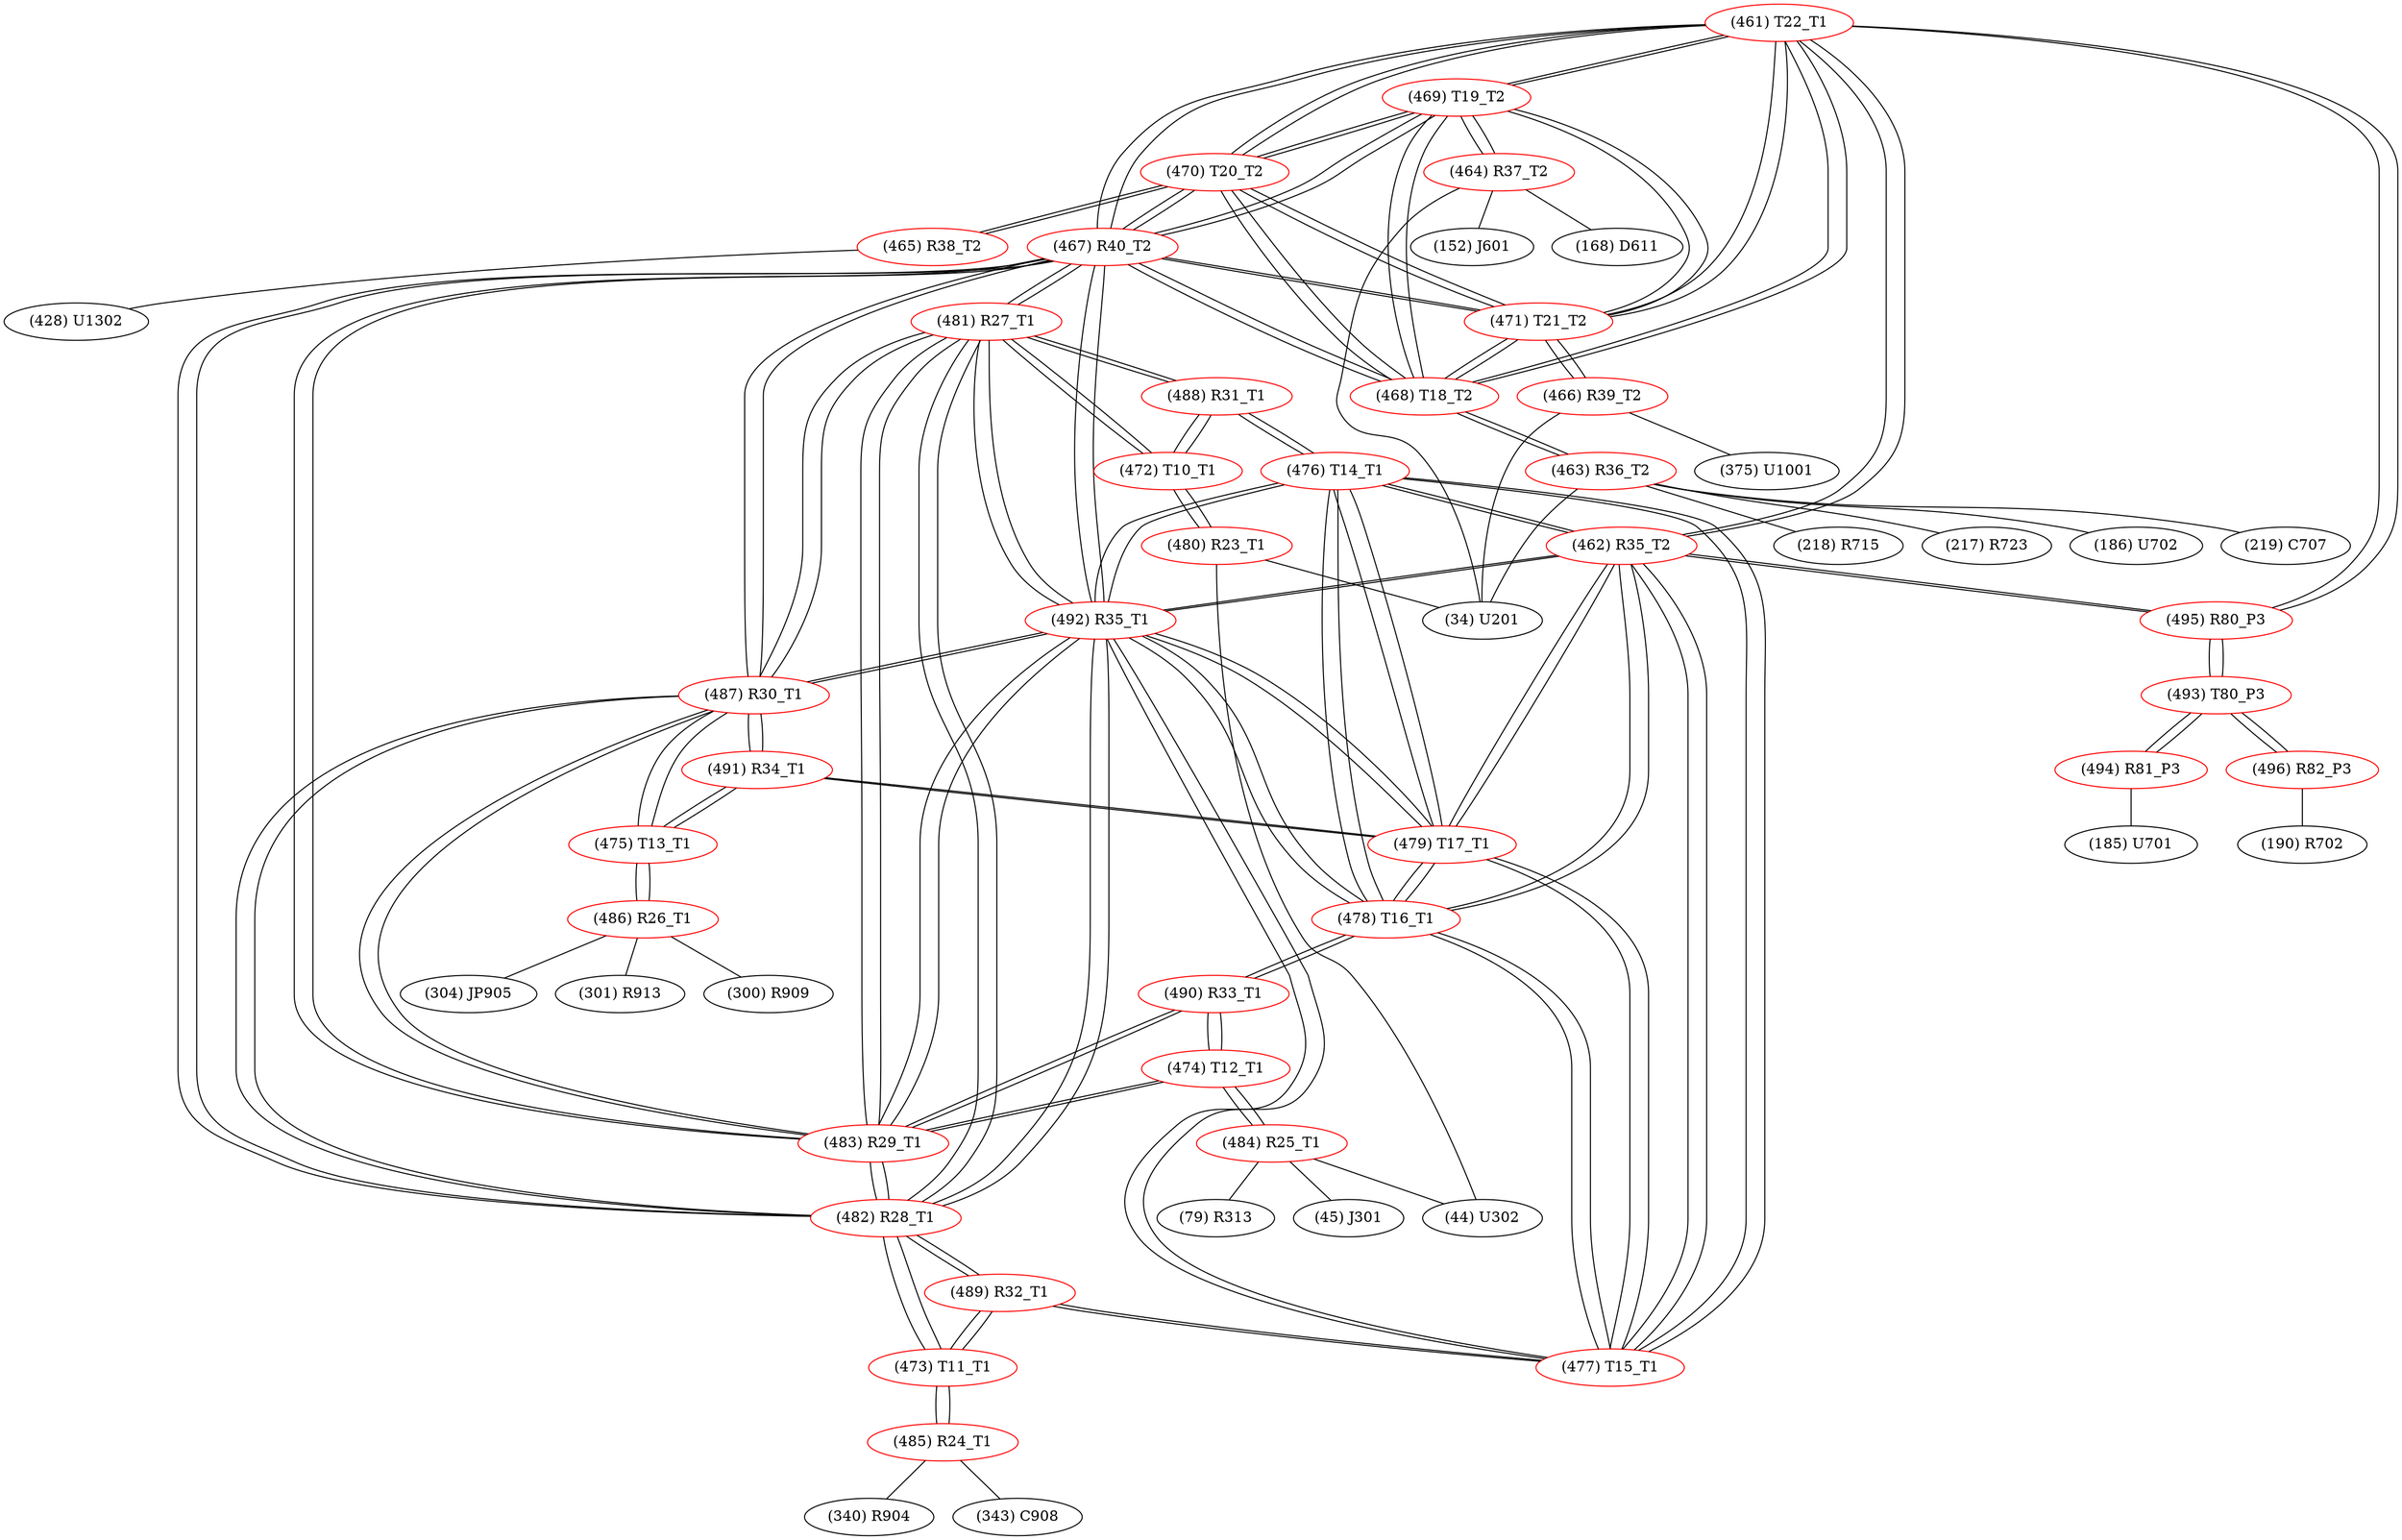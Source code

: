 graph {
	461 [label="(461) T22_T1" color=red]
	469 [label="(469) T19_T2"]
	470 [label="(470) T20_T2"]
	471 [label="(471) T21_T2"]
	468 [label="(468) T18_T2"]
	467 [label="(467) R40_T2"]
	495 [label="(495) R80_P3"]
	462 [label="(462) R35_T2"]
	462 [label="(462) R35_T2" color=red]
	477 [label="(477) T15_T1"]
	478 [label="(478) T16_T1"]
	476 [label="(476) T14_T1"]
	479 [label="(479) T17_T1"]
	492 [label="(492) R35_T1"]
	495 [label="(495) R80_P3"]
	461 [label="(461) T22_T1"]
	463 [label="(463) R36_T2" color=red]
	186 [label="(186) U702"]
	219 [label="(219) C707"]
	218 [label="(218) R715"]
	217 [label="(217) R723"]
	34 [label="(34) U201"]
	468 [label="(468) T18_T2"]
	464 [label="(464) R37_T2" color=red]
	34 [label="(34) U201"]
	168 [label="(168) D611"]
	152 [label="(152) J601"]
	469 [label="(469) T19_T2"]
	465 [label="(465) R38_T2" color=red]
	428 [label="(428) U1302"]
	470 [label="(470) T20_T2"]
	466 [label="(466) R39_T2" color=red]
	34 [label="(34) U201"]
	375 [label="(375) U1001"]
	471 [label="(471) T21_T2"]
	467 [label="(467) R40_T2" color=red]
	469 [label="(469) T19_T2"]
	470 [label="(470) T20_T2"]
	471 [label="(471) T21_T2"]
	461 [label="(461) T22_T1"]
	468 [label="(468) T18_T2"]
	483 [label="(483) R29_T1"]
	482 [label="(482) R28_T1"]
	487 [label="(487) R30_T1"]
	481 [label="(481) R27_T1"]
	492 [label="(492) R35_T1"]
	468 [label="(468) T18_T2" color=red]
	469 [label="(469) T19_T2"]
	470 [label="(470) T20_T2"]
	471 [label="(471) T21_T2"]
	461 [label="(461) T22_T1"]
	467 [label="(467) R40_T2"]
	463 [label="(463) R36_T2"]
	469 [label="(469) T19_T2" color=red]
	470 [label="(470) T20_T2"]
	471 [label="(471) T21_T2"]
	461 [label="(461) T22_T1"]
	468 [label="(468) T18_T2"]
	467 [label="(467) R40_T2"]
	464 [label="(464) R37_T2"]
	470 [label="(470) T20_T2" color=red]
	469 [label="(469) T19_T2"]
	471 [label="(471) T21_T2"]
	461 [label="(461) T22_T1"]
	468 [label="(468) T18_T2"]
	467 [label="(467) R40_T2"]
	465 [label="(465) R38_T2"]
	471 [label="(471) T21_T2" color=red]
	469 [label="(469) T19_T2"]
	470 [label="(470) T20_T2"]
	461 [label="(461) T22_T1"]
	468 [label="(468) T18_T2"]
	467 [label="(467) R40_T2"]
	466 [label="(466) R39_T2"]
	472 [label="(472) T10_T1" color=red]
	480 [label="(480) R23_T1"]
	481 [label="(481) R27_T1"]
	488 [label="(488) R31_T1"]
	473 [label="(473) T11_T1" color=red]
	485 [label="(485) R24_T1"]
	489 [label="(489) R32_T1"]
	482 [label="(482) R28_T1"]
	474 [label="(474) T12_T1" color=red]
	490 [label="(490) R33_T1"]
	483 [label="(483) R29_T1"]
	484 [label="(484) R25_T1"]
	475 [label="(475) T13_T1" color=red]
	487 [label="(487) R30_T1"]
	491 [label="(491) R34_T1"]
	486 [label="(486) R26_T1"]
	476 [label="(476) T14_T1" color=red]
	477 [label="(477) T15_T1"]
	478 [label="(478) T16_T1"]
	479 [label="(479) T17_T1"]
	462 [label="(462) R35_T2"]
	492 [label="(492) R35_T1"]
	488 [label="(488) R31_T1"]
	477 [label="(477) T15_T1" color=red]
	478 [label="(478) T16_T1"]
	476 [label="(476) T14_T1"]
	479 [label="(479) T17_T1"]
	462 [label="(462) R35_T2"]
	492 [label="(492) R35_T1"]
	489 [label="(489) R32_T1"]
	478 [label="(478) T16_T1" color=red]
	477 [label="(477) T15_T1"]
	476 [label="(476) T14_T1"]
	479 [label="(479) T17_T1"]
	462 [label="(462) R35_T2"]
	492 [label="(492) R35_T1"]
	490 [label="(490) R33_T1"]
	479 [label="(479) T17_T1" color=red]
	477 [label="(477) T15_T1"]
	478 [label="(478) T16_T1"]
	476 [label="(476) T14_T1"]
	462 [label="(462) R35_T2"]
	492 [label="(492) R35_T1"]
	491 [label="(491) R34_T1"]
	480 [label="(480) R23_T1" color=red]
	34 [label="(34) U201"]
	44 [label="(44) U302"]
	472 [label="(472) T10_T1"]
	481 [label="(481) R27_T1" color=red]
	467 [label="(467) R40_T2"]
	483 [label="(483) R29_T1"]
	482 [label="(482) R28_T1"]
	487 [label="(487) R30_T1"]
	492 [label="(492) R35_T1"]
	472 [label="(472) T10_T1"]
	488 [label="(488) R31_T1"]
	482 [label="(482) R28_T1" color=red]
	467 [label="(467) R40_T2"]
	483 [label="(483) R29_T1"]
	487 [label="(487) R30_T1"]
	481 [label="(481) R27_T1"]
	492 [label="(492) R35_T1"]
	489 [label="(489) R32_T1"]
	473 [label="(473) T11_T1"]
	483 [label="(483) R29_T1" color=red]
	467 [label="(467) R40_T2"]
	482 [label="(482) R28_T1"]
	487 [label="(487) R30_T1"]
	481 [label="(481) R27_T1"]
	492 [label="(492) R35_T1"]
	490 [label="(490) R33_T1"]
	474 [label="(474) T12_T1"]
	484 [label="(484) R25_T1" color=red]
	45 [label="(45) J301"]
	79 [label="(79) R313"]
	44 [label="(44) U302"]
	474 [label="(474) T12_T1"]
	485 [label="(485) R24_T1" color=red]
	340 [label="(340) R904"]
	343 [label="(343) C908"]
	473 [label="(473) T11_T1"]
	486 [label="(486) R26_T1" color=red]
	301 [label="(301) R913"]
	300 [label="(300) R909"]
	304 [label="(304) JP905"]
	475 [label="(475) T13_T1"]
	487 [label="(487) R30_T1" color=red]
	467 [label="(467) R40_T2"]
	483 [label="(483) R29_T1"]
	482 [label="(482) R28_T1"]
	481 [label="(481) R27_T1"]
	492 [label="(492) R35_T1"]
	491 [label="(491) R34_T1"]
	475 [label="(475) T13_T1"]
	488 [label="(488) R31_T1" color=red]
	481 [label="(481) R27_T1"]
	472 [label="(472) T10_T1"]
	476 [label="(476) T14_T1"]
	489 [label="(489) R32_T1" color=red]
	477 [label="(477) T15_T1"]
	473 [label="(473) T11_T1"]
	482 [label="(482) R28_T1"]
	490 [label="(490) R33_T1" color=red]
	478 [label="(478) T16_T1"]
	474 [label="(474) T12_T1"]
	483 [label="(483) R29_T1"]
	491 [label="(491) R34_T1" color=red]
	479 [label="(479) T17_T1"]
	487 [label="(487) R30_T1"]
	475 [label="(475) T13_T1"]
	492 [label="(492) R35_T1" color=red]
	477 [label="(477) T15_T1"]
	478 [label="(478) T16_T1"]
	476 [label="(476) T14_T1"]
	479 [label="(479) T17_T1"]
	462 [label="(462) R35_T2"]
	467 [label="(467) R40_T2"]
	483 [label="(483) R29_T1"]
	482 [label="(482) R28_T1"]
	487 [label="(487) R30_T1"]
	481 [label="(481) R27_T1"]
	493 [label="(493) T80_P3" color=red]
	494 [label="(494) R81_P3"]
	496 [label="(496) R82_P3"]
	495 [label="(495) R80_P3"]
	494 [label="(494) R81_P3" color=red]
	185 [label="(185) U701"]
	493 [label="(493) T80_P3"]
	495 [label="(495) R80_P3" color=red]
	461 [label="(461) T22_T1"]
	462 [label="(462) R35_T2"]
	493 [label="(493) T80_P3"]
	496 [label="(496) R82_P3" color=red]
	190 [label="(190) R702"]
	493 [label="(493) T80_P3"]
	461 -- 469
	461 -- 470
	461 -- 471
	461 -- 468
	461 -- 467
	461 -- 495
	461 -- 462
	462 -- 477
	462 -- 478
	462 -- 476
	462 -- 479
	462 -- 492
	462 -- 495
	462 -- 461
	463 -- 186
	463 -- 219
	463 -- 218
	463 -- 217
	463 -- 34
	463 -- 468
	464 -- 34
	464 -- 168
	464 -- 152
	464 -- 469
	465 -- 428
	465 -- 470
	466 -- 34
	466 -- 375
	466 -- 471
	467 -- 469
	467 -- 470
	467 -- 471
	467 -- 461
	467 -- 468
	467 -- 483
	467 -- 482
	467 -- 487
	467 -- 481
	467 -- 492
	468 -- 469
	468 -- 470
	468 -- 471
	468 -- 461
	468 -- 467
	468 -- 463
	469 -- 470
	469 -- 471
	469 -- 461
	469 -- 468
	469 -- 467
	469 -- 464
	470 -- 469
	470 -- 471
	470 -- 461
	470 -- 468
	470 -- 467
	470 -- 465
	471 -- 469
	471 -- 470
	471 -- 461
	471 -- 468
	471 -- 467
	471 -- 466
	472 -- 480
	472 -- 481
	472 -- 488
	473 -- 485
	473 -- 489
	473 -- 482
	474 -- 490
	474 -- 483
	474 -- 484
	475 -- 487
	475 -- 491
	475 -- 486
	476 -- 477
	476 -- 478
	476 -- 479
	476 -- 462
	476 -- 492
	476 -- 488
	477 -- 478
	477 -- 476
	477 -- 479
	477 -- 462
	477 -- 492
	477 -- 489
	478 -- 477
	478 -- 476
	478 -- 479
	478 -- 462
	478 -- 492
	478 -- 490
	479 -- 477
	479 -- 478
	479 -- 476
	479 -- 462
	479 -- 492
	479 -- 491
	480 -- 34
	480 -- 44
	480 -- 472
	481 -- 467
	481 -- 483
	481 -- 482
	481 -- 487
	481 -- 492
	481 -- 472
	481 -- 488
	482 -- 467
	482 -- 483
	482 -- 487
	482 -- 481
	482 -- 492
	482 -- 489
	482 -- 473
	483 -- 467
	483 -- 482
	483 -- 487
	483 -- 481
	483 -- 492
	483 -- 490
	483 -- 474
	484 -- 45
	484 -- 79
	484 -- 44
	484 -- 474
	485 -- 340
	485 -- 343
	485 -- 473
	486 -- 301
	486 -- 300
	486 -- 304
	486 -- 475
	487 -- 467
	487 -- 483
	487 -- 482
	487 -- 481
	487 -- 492
	487 -- 491
	487 -- 475
	488 -- 481
	488 -- 472
	488 -- 476
	489 -- 477
	489 -- 473
	489 -- 482
	490 -- 478
	490 -- 474
	490 -- 483
	491 -- 479
	491 -- 487
	491 -- 475
	492 -- 477
	492 -- 478
	492 -- 476
	492 -- 479
	492 -- 462
	492 -- 467
	492 -- 483
	492 -- 482
	492 -- 487
	492 -- 481
	493 -- 494
	493 -- 496
	493 -- 495
	494 -- 185
	494 -- 493
	495 -- 461
	495 -- 462
	495 -- 493
	496 -- 190
	496 -- 493
}